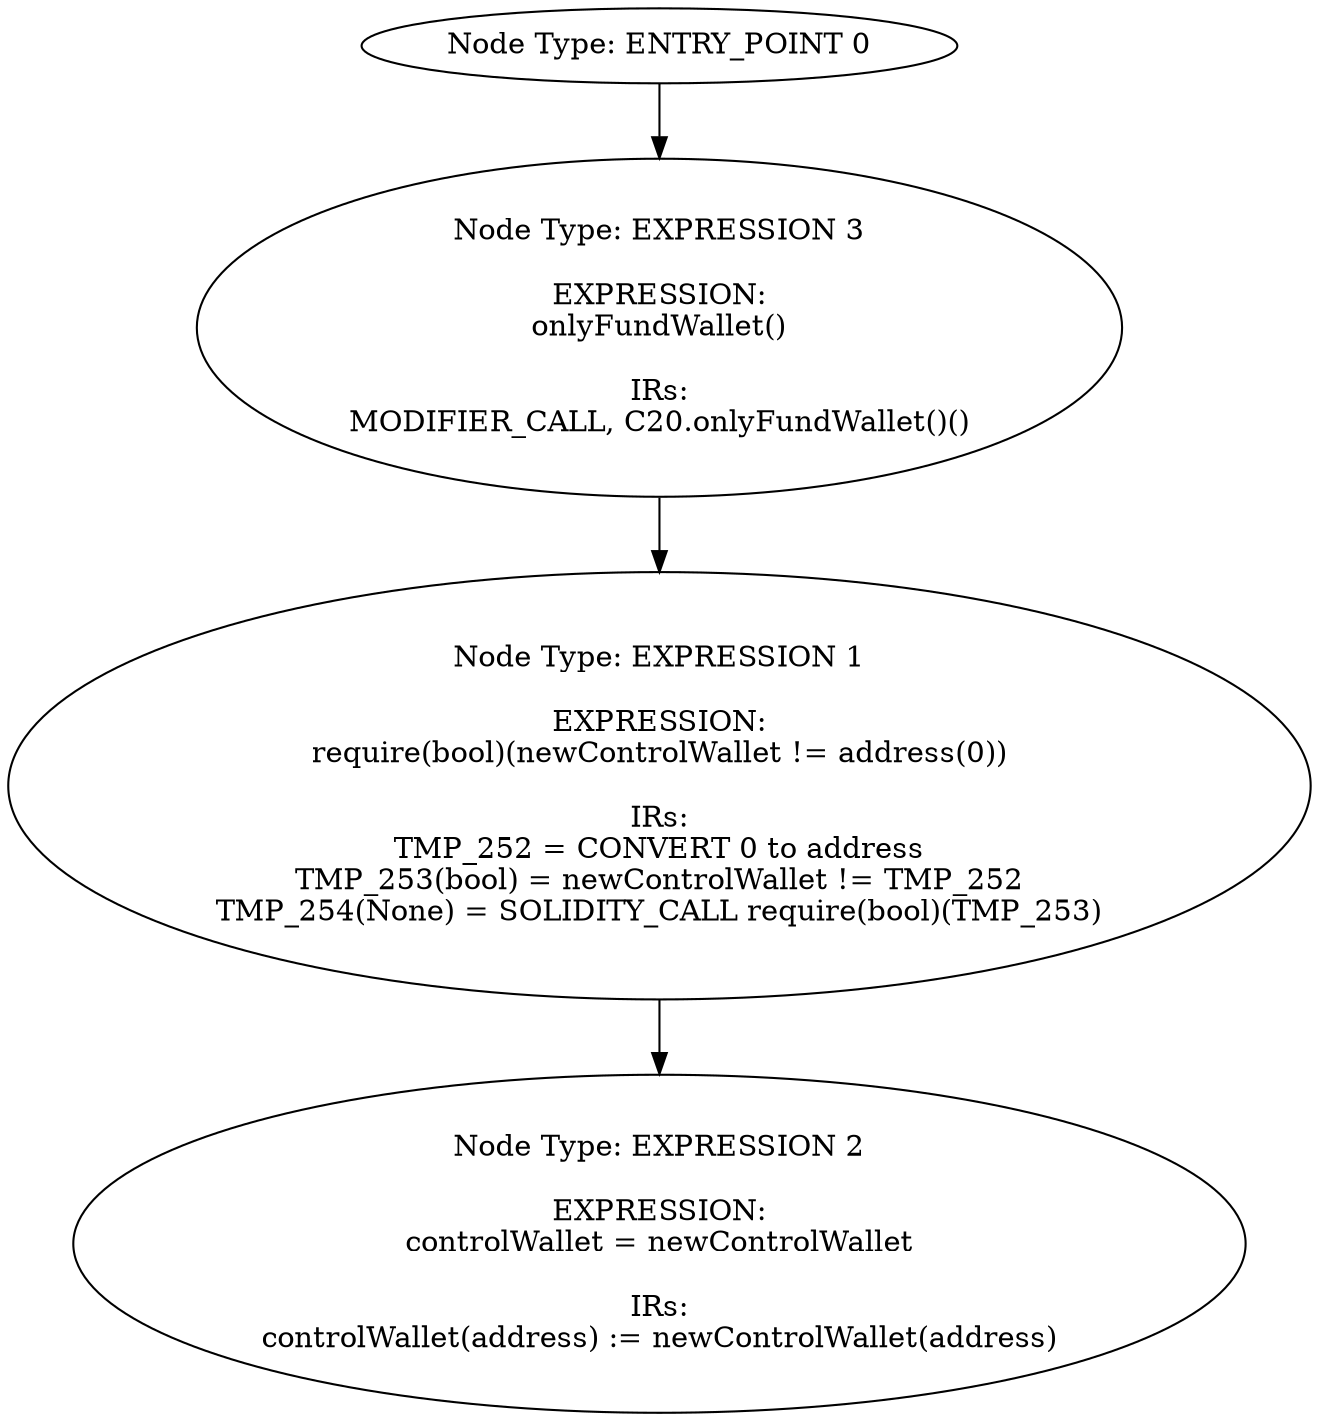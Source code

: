 digraph{
0[label="Node Type: ENTRY_POINT 0
"];
0->3;
1[label="Node Type: EXPRESSION 1

EXPRESSION:
require(bool)(newControlWallet != address(0))

IRs:
TMP_252 = CONVERT 0 to address
TMP_253(bool) = newControlWallet != TMP_252
TMP_254(None) = SOLIDITY_CALL require(bool)(TMP_253)"];
1->2;
2[label="Node Type: EXPRESSION 2

EXPRESSION:
controlWallet = newControlWallet

IRs:
controlWallet(address) := newControlWallet(address)"];
3[label="Node Type: EXPRESSION 3

EXPRESSION:
onlyFundWallet()

IRs:
MODIFIER_CALL, C20.onlyFundWallet()()"];
3->1;
}
